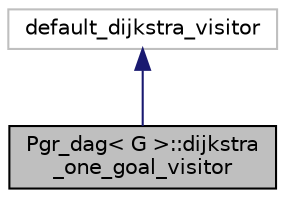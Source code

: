 digraph "Pgr_dag&lt; G &gt;::dijkstra_one_goal_visitor"
{
  edge [fontname="Helvetica",fontsize="10",labelfontname="Helvetica",labelfontsize="10"];
  node [fontname="Helvetica",fontsize="10",shape=record];
  Node0 [label="Pgr_dag\< G \>::dijkstra\l_one_goal_visitor",height=0.2,width=0.4,color="black", fillcolor="grey75", style="filled", fontcolor="black"];
  Node1 -> Node0 [dir="back",color="midnightblue",fontsize="10",style="solid",fontname="Helvetica"];
  Node1 [label="default_dijkstra_visitor",height=0.2,width=0.4,color="grey75", fillcolor="white", style="filled"];
}
